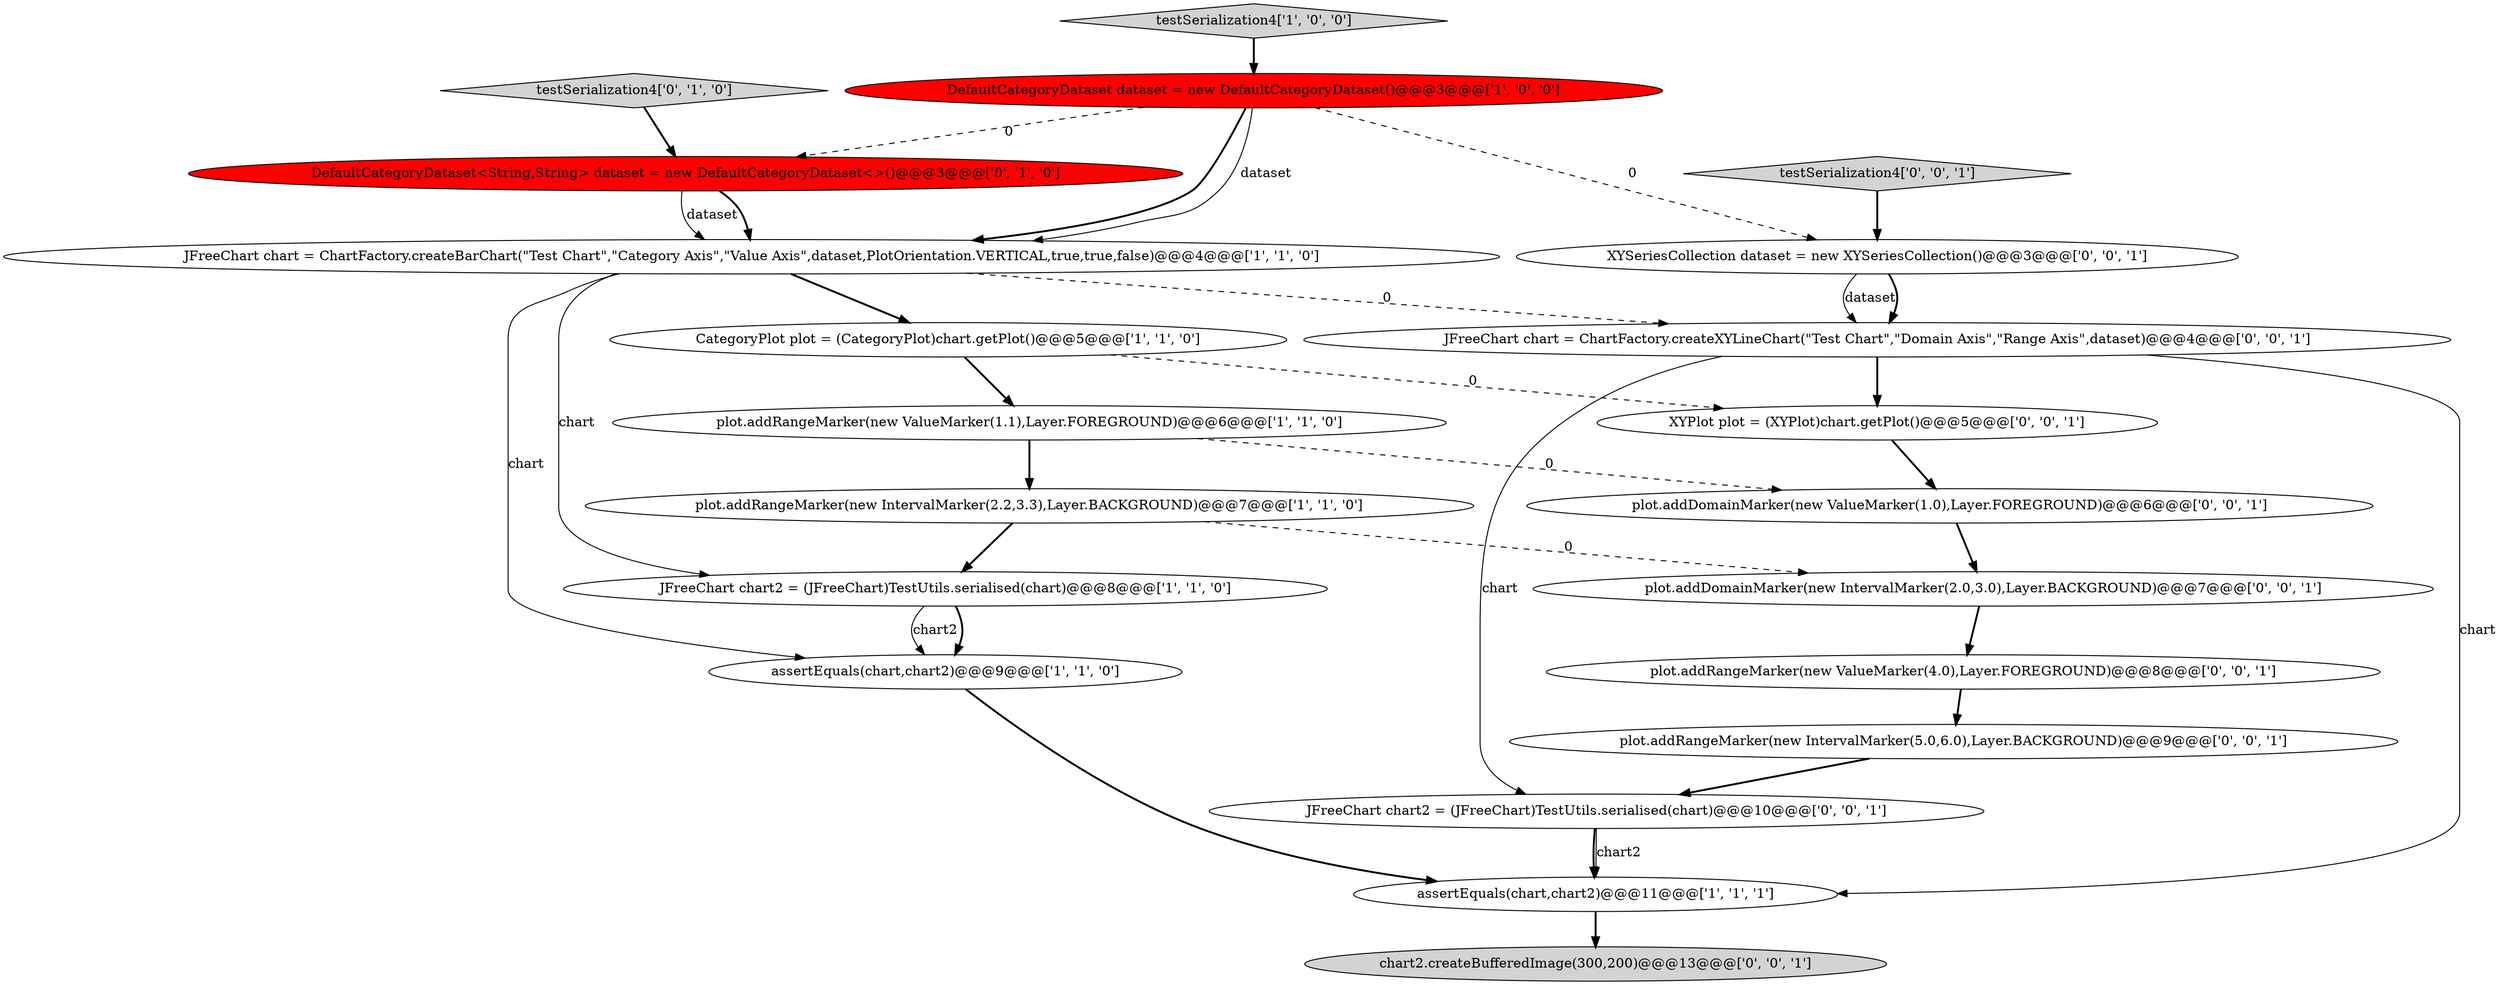 digraph {
1 [style = filled, label = "JFreeChart chart = ChartFactory.createBarChart(\"Test Chart\",\"Category Axis\",\"Value Axis\",dataset,PlotOrientation.VERTICAL,true,true,false)@@@4@@@['1', '1', '0']", fillcolor = white, shape = ellipse image = "AAA0AAABBB1BBB"];
3 [style = filled, label = "assertEquals(chart,chart2)@@@9@@@['1', '1', '0']", fillcolor = white, shape = ellipse image = "AAA0AAABBB1BBB"];
18 [style = filled, label = "JFreeChart chart2 = (JFreeChart)TestUtils.serialised(chart)@@@10@@@['0', '0', '1']", fillcolor = white, shape = ellipse image = "AAA0AAABBB3BBB"];
10 [style = filled, label = "DefaultCategoryDataset<String,String> dataset = new DefaultCategoryDataset<>()@@@3@@@['0', '1', '0']", fillcolor = red, shape = ellipse image = "AAA1AAABBB2BBB"];
15 [style = filled, label = "JFreeChart chart = ChartFactory.createXYLineChart(\"Test Chart\",\"Domain Axis\",\"Range Axis\",dataset)@@@4@@@['0', '0', '1']", fillcolor = white, shape = ellipse image = "AAA0AAABBB3BBB"];
0 [style = filled, label = "plot.addRangeMarker(new IntervalMarker(2.2,3.3),Layer.BACKGROUND)@@@7@@@['1', '1', '0']", fillcolor = white, shape = ellipse image = "AAA0AAABBB1BBB"];
20 [style = filled, label = "XYPlot plot = (XYPlot)chart.getPlot()@@@5@@@['0', '0', '1']", fillcolor = white, shape = ellipse image = "AAA0AAABBB3BBB"];
11 [style = filled, label = "plot.addRangeMarker(new ValueMarker(4.0),Layer.FOREGROUND)@@@8@@@['0', '0', '1']", fillcolor = white, shape = ellipse image = "AAA0AAABBB3BBB"];
14 [style = filled, label = "plot.addDomainMarker(new IntervalMarker(2.0,3.0),Layer.BACKGROUND)@@@7@@@['0', '0', '1']", fillcolor = white, shape = ellipse image = "AAA0AAABBB3BBB"];
2 [style = filled, label = "DefaultCategoryDataset dataset = new DefaultCategoryDataset()@@@3@@@['1', '0', '0']", fillcolor = red, shape = ellipse image = "AAA1AAABBB1BBB"];
5 [style = filled, label = "assertEquals(chart,chart2)@@@11@@@['1', '1', '1']", fillcolor = white, shape = ellipse image = "AAA0AAABBB1BBB"];
7 [style = filled, label = "CategoryPlot plot = (CategoryPlot)chart.getPlot()@@@5@@@['1', '1', '0']", fillcolor = white, shape = ellipse image = "AAA0AAABBB1BBB"];
16 [style = filled, label = "plot.addDomainMarker(new ValueMarker(1.0),Layer.FOREGROUND)@@@6@@@['0', '0', '1']", fillcolor = white, shape = ellipse image = "AAA0AAABBB3BBB"];
12 [style = filled, label = "plot.addRangeMarker(new IntervalMarker(5.0,6.0),Layer.BACKGROUND)@@@9@@@['0', '0', '1']", fillcolor = white, shape = ellipse image = "AAA0AAABBB3BBB"];
8 [style = filled, label = "plot.addRangeMarker(new ValueMarker(1.1),Layer.FOREGROUND)@@@6@@@['1', '1', '0']", fillcolor = white, shape = ellipse image = "AAA0AAABBB1BBB"];
13 [style = filled, label = "XYSeriesCollection dataset = new XYSeriesCollection()@@@3@@@['0', '0', '1']", fillcolor = white, shape = ellipse image = "AAA0AAABBB3BBB"];
19 [style = filled, label = "testSerialization4['0', '0', '1']", fillcolor = lightgray, shape = diamond image = "AAA0AAABBB3BBB"];
6 [style = filled, label = "testSerialization4['1', '0', '0']", fillcolor = lightgray, shape = diamond image = "AAA0AAABBB1BBB"];
9 [style = filled, label = "testSerialization4['0', '1', '0']", fillcolor = lightgray, shape = diamond image = "AAA0AAABBB2BBB"];
17 [style = filled, label = "chart2.createBufferedImage(300,200)@@@13@@@['0', '0', '1']", fillcolor = lightgray, shape = ellipse image = "AAA0AAABBB3BBB"];
4 [style = filled, label = "JFreeChart chart2 = (JFreeChart)TestUtils.serialised(chart)@@@8@@@['1', '1', '0']", fillcolor = white, shape = ellipse image = "AAA0AAABBB1BBB"];
4->3 [style = bold, label=""];
8->16 [style = dashed, label="0"];
2->1 [style = bold, label=""];
1->15 [style = dashed, label="0"];
7->20 [style = dashed, label="0"];
11->12 [style = bold, label=""];
9->10 [style = bold, label=""];
7->8 [style = bold, label=""];
5->17 [style = bold, label=""];
1->7 [style = bold, label=""];
2->10 [style = dashed, label="0"];
6->2 [style = bold, label=""];
8->0 [style = bold, label=""];
10->1 [style = solid, label="dataset"];
0->14 [style = dashed, label="0"];
3->5 [style = bold, label=""];
20->16 [style = bold, label=""];
15->18 [style = solid, label="chart"];
19->13 [style = bold, label=""];
0->4 [style = bold, label=""];
2->13 [style = dashed, label="0"];
15->5 [style = solid, label="chart"];
15->20 [style = bold, label=""];
18->5 [style = bold, label=""];
2->1 [style = solid, label="dataset"];
13->15 [style = solid, label="dataset"];
12->18 [style = bold, label=""];
16->14 [style = bold, label=""];
13->15 [style = bold, label=""];
1->4 [style = solid, label="chart"];
10->1 [style = bold, label=""];
14->11 [style = bold, label=""];
1->3 [style = solid, label="chart"];
18->5 [style = solid, label="chart2"];
4->3 [style = solid, label="chart2"];
}
